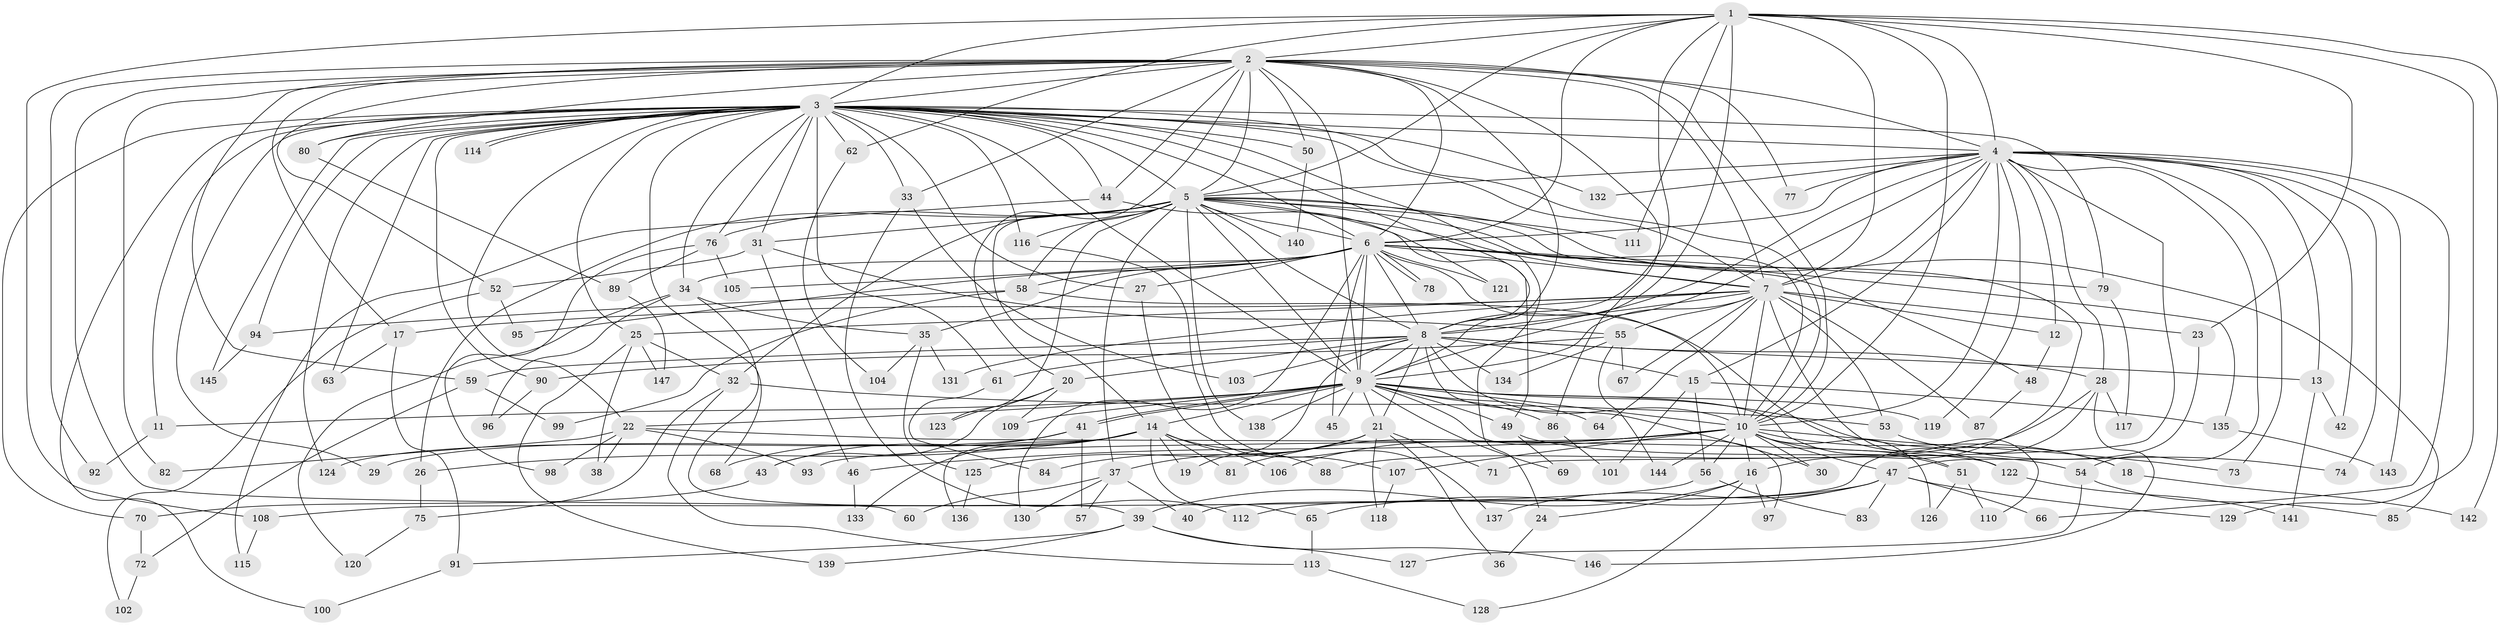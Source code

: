 // coarse degree distribution, {30: 0.011363636363636364, 24: 0.011363636363636364, 23: 0.011363636363636364, 25: 0.011363636363636364, 4: 0.06818181818181818, 2: 0.5568181818181818, 5: 0.10227272727272728, 3: 0.14772727272727273, 7: 0.011363636363636364, 18: 0.011363636363636364, 1: 0.022727272727272728, 12: 0.011363636363636364, 9: 0.011363636363636364, 8: 0.011363636363636364}
// Generated by graph-tools (version 1.1) at 2025/46/03/04/25 21:46:28]
// undirected, 147 vertices, 319 edges
graph export_dot {
graph [start="1"]
  node [color=gray90,style=filled];
  1;
  2;
  3;
  4;
  5;
  6;
  7;
  8;
  9;
  10;
  11;
  12;
  13;
  14;
  15;
  16;
  17;
  18;
  19;
  20;
  21;
  22;
  23;
  24;
  25;
  26;
  27;
  28;
  29;
  30;
  31;
  32;
  33;
  34;
  35;
  36;
  37;
  38;
  39;
  40;
  41;
  42;
  43;
  44;
  45;
  46;
  47;
  48;
  49;
  50;
  51;
  52;
  53;
  54;
  55;
  56;
  57;
  58;
  59;
  60;
  61;
  62;
  63;
  64;
  65;
  66;
  67;
  68;
  69;
  70;
  71;
  72;
  73;
  74;
  75;
  76;
  77;
  78;
  79;
  80;
  81;
  82;
  83;
  84;
  85;
  86;
  87;
  88;
  89;
  90;
  91;
  92;
  93;
  94;
  95;
  96;
  97;
  98;
  99;
  100;
  101;
  102;
  103;
  104;
  105;
  106;
  107;
  108;
  109;
  110;
  111;
  112;
  113;
  114;
  115;
  116;
  117;
  118;
  119;
  120;
  121;
  122;
  123;
  124;
  125;
  126;
  127;
  128;
  129;
  130;
  131;
  132;
  133;
  134;
  135;
  136;
  137;
  138;
  139;
  140;
  141;
  142;
  143;
  144;
  145;
  146;
  147;
  1 -- 2;
  1 -- 3;
  1 -- 4;
  1 -- 5;
  1 -- 6;
  1 -- 7;
  1 -- 8;
  1 -- 9;
  1 -- 10;
  1 -- 23;
  1 -- 62;
  1 -- 108;
  1 -- 111;
  1 -- 129;
  1 -- 142;
  2 -- 3;
  2 -- 4;
  2 -- 5;
  2 -- 6;
  2 -- 7;
  2 -- 8;
  2 -- 9;
  2 -- 10;
  2 -- 17;
  2 -- 20;
  2 -- 33;
  2 -- 44;
  2 -- 50;
  2 -- 52;
  2 -- 59;
  2 -- 60;
  2 -- 77;
  2 -- 80;
  2 -- 82;
  2 -- 86;
  2 -- 92;
  3 -- 4;
  3 -- 5;
  3 -- 6;
  3 -- 7;
  3 -- 8;
  3 -- 9;
  3 -- 10;
  3 -- 11;
  3 -- 22;
  3 -- 24;
  3 -- 25;
  3 -- 27;
  3 -- 29;
  3 -- 31;
  3 -- 33;
  3 -- 34;
  3 -- 44;
  3 -- 50;
  3 -- 61;
  3 -- 62;
  3 -- 63;
  3 -- 68;
  3 -- 70;
  3 -- 76;
  3 -- 79;
  3 -- 80;
  3 -- 90;
  3 -- 94;
  3 -- 100;
  3 -- 114;
  3 -- 114;
  3 -- 116;
  3 -- 124;
  3 -- 132;
  3 -- 145;
  4 -- 5;
  4 -- 6;
  4 -- 7;
  4 -- 8;
  4 -- 9;
  4 -- 10;
  4 -- 12;
  4 -- 13;
  4 -- 15;
  4 -- 28;
  4 -- 42;
  4 -- 54;
  4 -- 66;
  4 -- 71;
  4 -- 73;
  4 -- 74;
  4 -- 77;
  4 -- 119;
  4 -- 132;
  4 -- 143;
  5 -- 6;
  5 -- 7;
  5 -- 8;
  5 -- 9;
  5 -- 10;
  5 -- 14;
  5 -- 16;
  5 -- 26;
  5 -- 31;
  5 -- 32;
  5 -- 37;
  5 -- 58;
  5 -- 76;
  5 -- 85;
  5 -- 111;
  5 -- 116;
  5 -- 121;
  5 -- 123;
  5 -- 138;
  5 -- 140;
  6 -- 7;
  6 -- 8;
  6 -- 9;
  6 -- 10;
  6 -- 27;
  6 -- 34;
  6 -- 35;
  6 -- 45;
  6 -- 48;
  6 -- 58;
  6 -- 78;
  6 -- 78;
  6 -- 79;
  6 -- 95;
  6 -- 105;
  6 -- 121;
  6 -- 130;
  6 -- 135;
  7 -- 8;
  7 -- 9;
  7 -- 10;
  7 -- 12;
  7 -- 17;
  7 -- 23;
  7 -- 25;
  7 -- 53;
  7 -- 55;
  7 -- 64;
  7 -- 67;
  7 -- 87;
  7 -- 110;
  7 -- 131;
  8 -- 9;
  8 -- 10;
  8 -- 13;
  8 -- 15;
  8 -- 19;
  8 -- 20;
  8 -- 21;
  8 -- 28;
  8 -- 30;
  8 -- 59;
  8 -- 61;
  8 -- 103;
  8 -- 134;
  9 -- 10;
  9 -- 11;
  9 -- 14;
  9 -- 18;
  9 -- 21;
  9 -- 22;
  9 -- 41;
  9 -- 41;
  9 -- 45;
  9 -- 49;
  9 -- 51;
  9 -- 64;
  9 -- 69;
  9 -- 86;
  9 -- 97;
  9 -- 109;
  9 -- 119;
  9 -- 138;
  10 -- 16;
  10 -- 18;
  10 -- 30;
  10 -- 46;
  10 -- 47;
  10 -- 51;
  10 -- 56;
  10 -- 73;
  10 -- 81;
  10 -- 93;
  10 -- 106;
  10 -- 107;
  10 -- 126;
  10 -- 144;
  11 -- 92;
  12 -- 48;
  13 -- 42;
  13 -- 141;
  14 -- 19;
  14 -- 26;
  14 -- 29;
  14 -- 43;
  14 -- 65;
  14 -- 81;
  14 -- 88;
  14 -- 106;
  14 -- 133;
  14 -- 136;
  15 -- 56;
  15 -- 101;
  15 -- 135;
  16 -- 24;
  16 -- 39;
  16 -- 97;
  16 -- 128;
  17 -- 63;
  17 -- 91;
  18 -- 142;
  20 -- 43;
  20 -- 109;
  20 -- 123;
  21 -- 36;
  21 -- 37;
  21 -- 71;
  21 -- 84;
  21 -- 118;
  21 -- 125;
  22 -- 38;
  22 -- 82;
  22 -- 93;
  22 -- 98;
  22 -- 122;
  23 -- 47;
  24 -- 36;
  25 -- 32;
  25 -- 38;
  25 -- 139;
  25 -- 147;
  26 -- 75;
  27 -- 107;
  28 -- 40;
  28 -- 88;
  28 -- 117;
  28 -- 146;
  31 -- 46;
  31 -- 52;
  31 -- 55;
  32 -- 53;
  32 -- 75;
  32 -- 113;
  33 -- 103;
  33 -- 112;
  34 -- 35;
  34 -- 39;
  34 -- 96;
  34 -- 120;
  35 -- 104;
  35 -- 125;
  35 -- 131;
  37 -- 40;
  37 -- 57;
  37 -- 60;
  37 -- 130;
  39 -- 91;
  39 -- 127;
  39 -- 139;
  39 -- 146;
  41 -- 57;
  41 -- 68;
  41 -- 124;
  43 -- 70;
  44 -- 49;
  44 -- 115;
  46 -- 133;
  47 -- 65;
  47 -- 66;
  47 -- 83;
  47 -- 112;
  47 -- 129;
  47 -- 137;
  48 -- 87;
  49 -- 54;
  49 -- 69;
  50 -- 140;
  51 -- 110;
  51 -- 126;
  52 -- 95;
  52 -- 102;
  53 -- 74;
  54 -- 85;
  54 -- 127;
  55 -- 67;
  55 -- 90;
  55 -- 134;
  55 -- 144;
  56 -- 83;
  56 -- 108;
  58 -- 94;
  58 -- 99;
  58 -- 122;
  59 -- 72;
  59 -- 99;
  61 -- 84;
  62 -- 104;
  65 -- 113;
  70 -- 72;
  72 -- 102;
  75 -- 120;
  76 -- 89;
  76 -- 98;
  76 -- 105;
  79 -- 117;
  80 -- 89;
  86 -- 101;
  89 -- 147;
  90 -- 96;
  91 -- 100;
  94 -- 145;
  107 -- 118;
  108 -- 115;
  113 -- 128;
  116 -- 137;
  122 -- 141;
  125 -- 136;
  135 -- 143;
}
